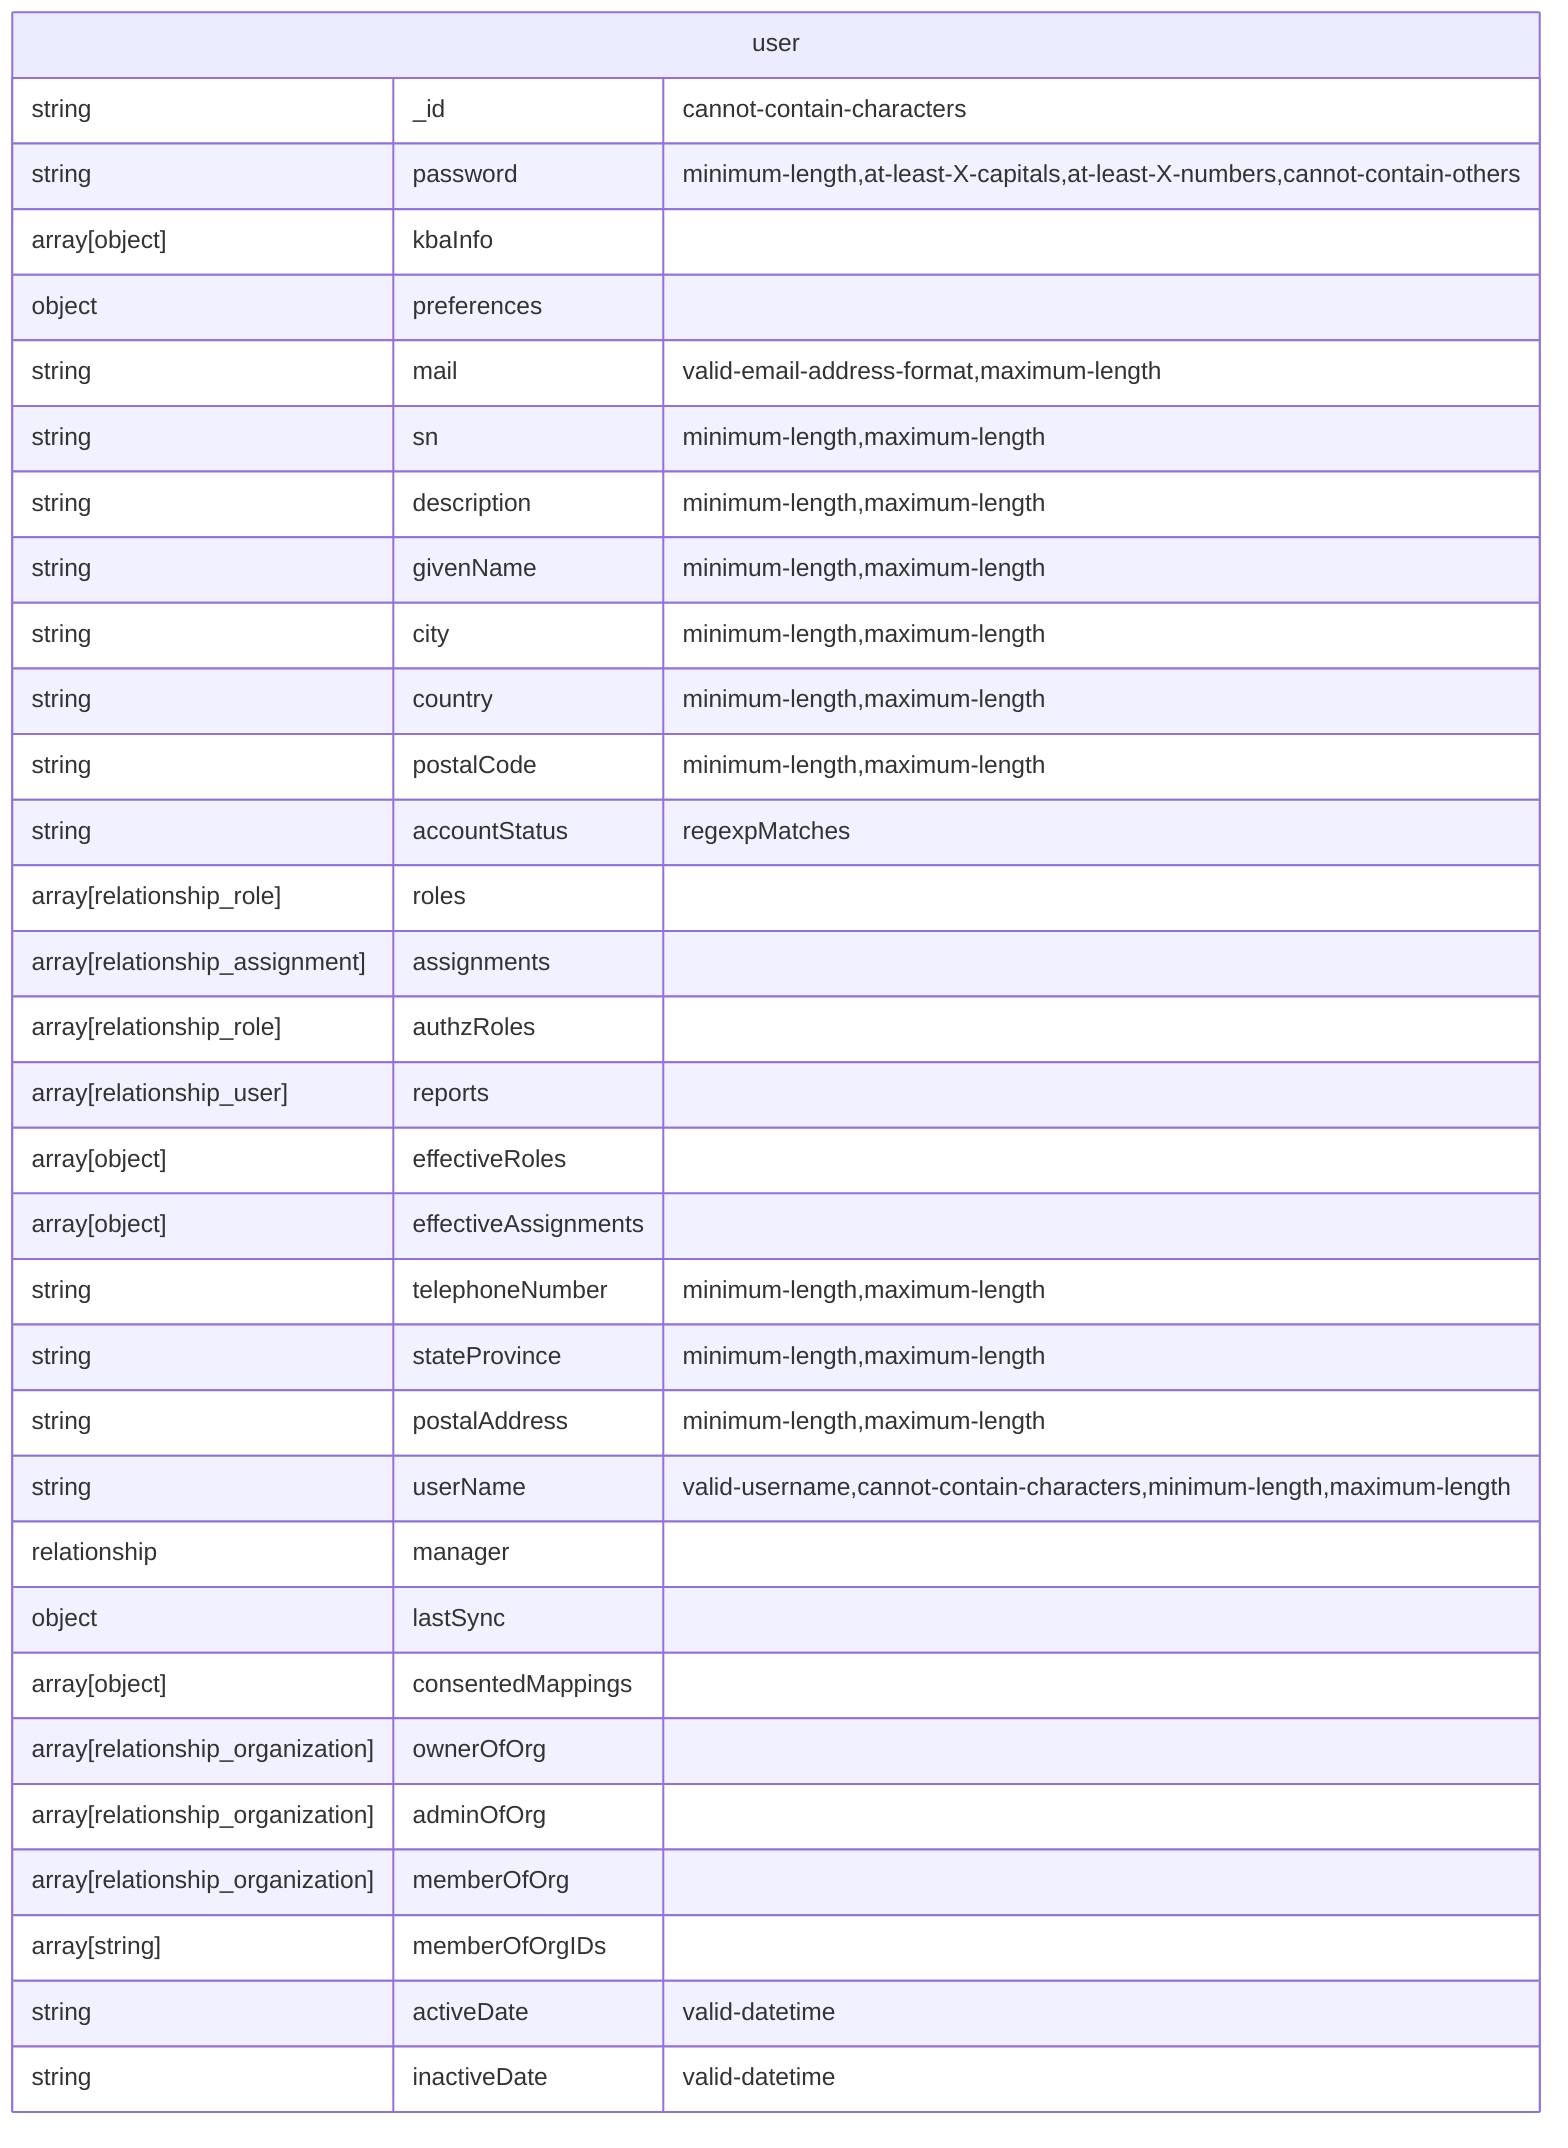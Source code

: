 erDiagram
	user {
		string _id "cannot-contain-characters"
		string password "minimum-length,at-least-X-capitals,at-least-X-numbers,cannot-contain-others"
		array[object] kbaInfo
		object preferences
		string mail "valid-email-address-format,maximum-length"
		string sn "minimum-length,maximum-length"
		string description "minimum-length,maximum-length"
		string givenName "minimum-length,maximum-length"
		string city "minimum-length,maximum-length"
		string country "minimum-length,maximum-length"
		string postalCode "minimum-length,maximum-length"
		string accountStatus "regexpMatches"
		array[relationship_role] roles
		array[relationship_assignment] assignments
		array[relationship_role] authzRoles
		array[relationship_user] reports
		array[object] effectiveRoles
		array[object] effectiveAssignments
		string telephoneNumber "minimum-length,maximum-length"
		string stateProvince "minimum-length,maximum-length"
		string postalAddress "minimum-length,maximum-length"
		string userName "valid-username,cannot-contain-characters,minimum-length,maximum-length"
		relationship manager
		object lastSync
		array[object] consentedMappings
		array[relationship_organization] ownerOfOrg ""
		array[relationship_organization] adminOfOrg ""
		array[relationship_organization] memberOfOrg ""
		array[string] memberOfOrgIDs
		string activeDate "valid-datetime"
		string inactiveDate "valid-datetime"
	}